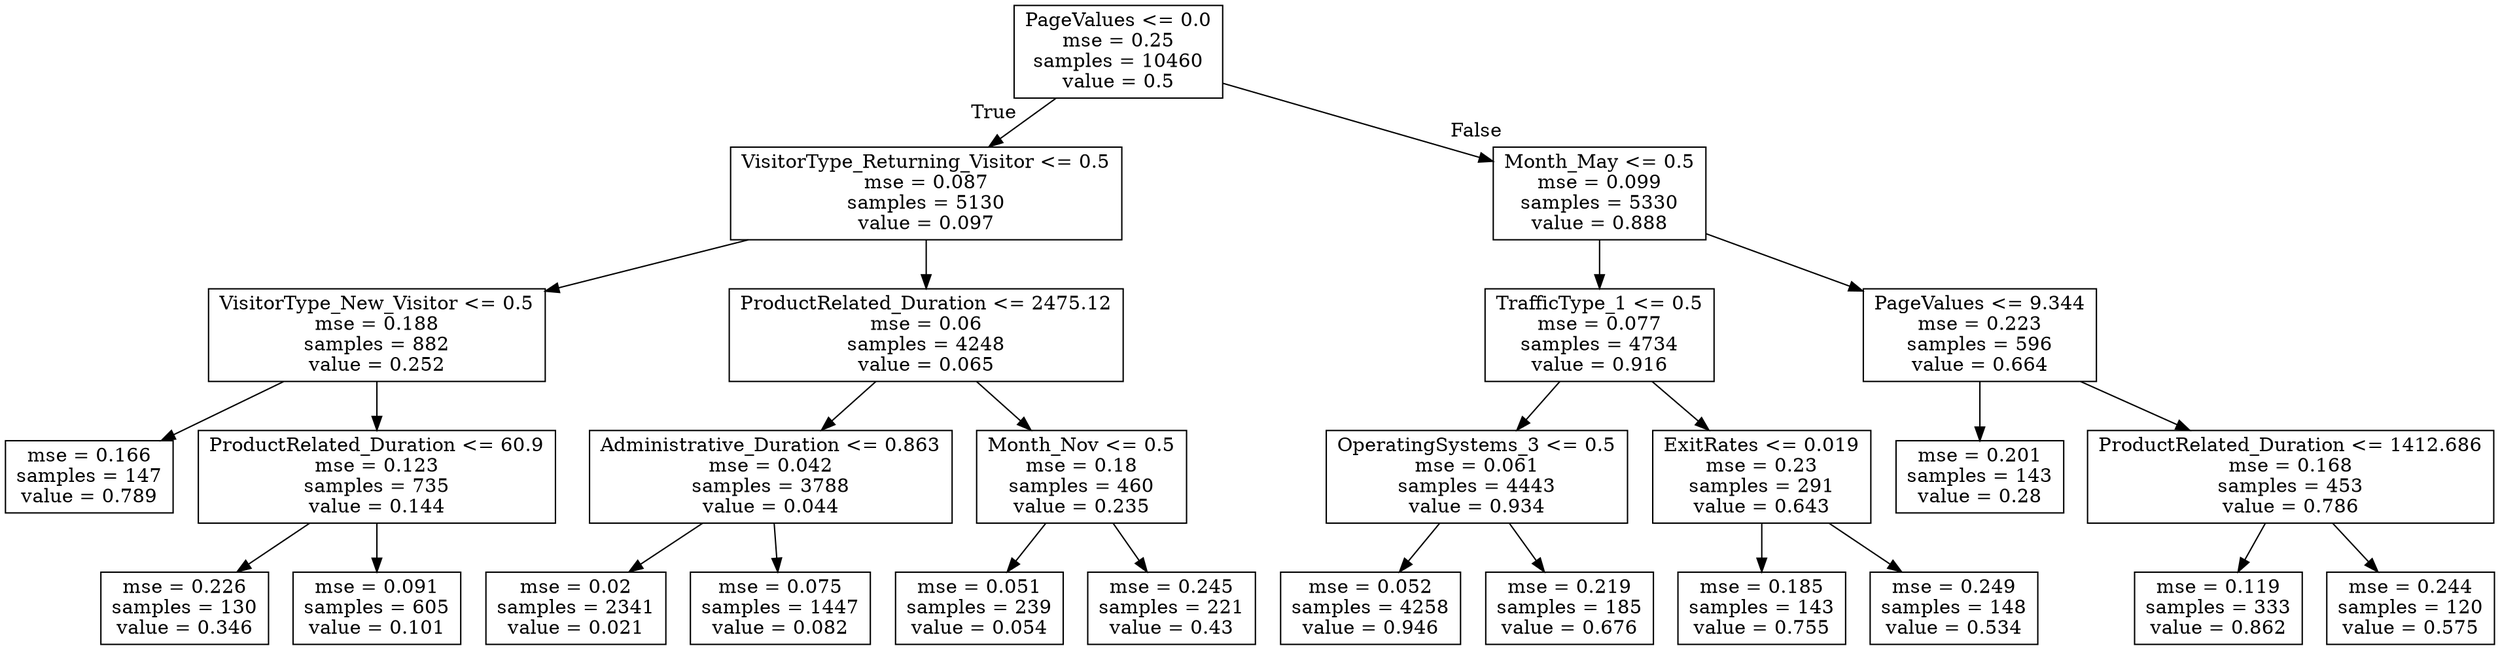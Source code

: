 digraph Tree {
node [shape=box] ;
0 [label="PageValues <= 0.0\nmse = 0.25\nsamples = 10460\nvalue = 0.5"] ;
1 [label="VisitorType_Returning_Visitor <= 0.5\nmse = 0.087\nsamples = 5130\nvalue = 0.097"] ;
0 -> 1 [labeldistance=2.5, labelangle=45, headlabel="True"] ;
2 [label="VisitorType_New_Visitor <= 0.5\nmse = 0.188\nsamples = 882\nvalue = 0.252"] ;
1 -> 2 ;
3 [label="mse = 0.166\nsamples = 147\nvalue = 0.789"] ;
2 -> 3 ;
4 [label="ProductRelated_Duration <= 60.9\nmse = 0.123\nsamples = 735\nvalue = 0.144"] ;
2 -> 4 ;
5 [label="mse = 0.226\nsamples = 130\nvalue = 0.346"] ;
4 -> 5 ;
6 [label="mse = 0.091\nsamples = 605\nvalue = 0.101"] ;
4 -> 6 ;
7 [label="ProductRelated_Duration <= 2475.12\nmse = 0.06\nsamples = 4248\nvalue = 0.065"] ;
1 -> 7 ;
8 [label="Administrative_Duration <= 0.863\nmse = 0.042\nsamples = 3788\nvalue = 0.044"] ;
7 -> 8 ;
9 [label="mse = 0.02\nsamples = 2341\nvalue = 0.021"] ;
8 -> 9 ;
10 [label="mse = 0.075\nsamples = 1447\nvalue = 0.082"] ;
8 -> 10 ;
11 [label="Month_Nov <= 0.5\nmse = 0.18\nsamples = 460\nvalue = 0.235"] ;
7 -> 11 ;
12 [label="mse = 0.051\nsamples = 239\nvalue = 0.054"] ;
11 -> 12 ;
13 [label="mse = 0.245\nsamples = 221\nvalue = 0.43"] ;
11 -> 13 ;
14 [label="Month_May <= 0.5\nmse = 0.099\nsamples = 5330\nvalue = 0.888"] ;
0 -> 14 [labeldistance=2.5, labelangle=-45, headlabel="False"] ;
15 [label="TrafficType_1 <= 0.5\nmse = 0.077\nsamples = 4734\nvalue = 0.916"] ;
14 -> 15 ;
16 [label="OperatingSystems_3 <= 0.5\nmse = 0.061\nsamples = 4443\nvalue = 0.934"] ;
15 -> 16 ;
17 [label="mse = 0.052\nsamples = 4258\nvalue = 0.946"] ;
16 -> 17 ;
18 [label="mse = 0.219\nsamples = 185\nvalue = 0.676"] ;
16 -> 18 ;
19 [label="ExitRates <= 0.019\nmse = 0.23\nsamples = 291\nvalue = 0.643"] ;
15 -> 19 ;
20 [label="mse = 0.185\nsamples = 143\nvalue = 0.755"] ;
19 -> 20 ;
21 [label="mse = 0.249\nsamples = 148\nvalue = 0.534"] ;
19 -> 21 ;
22 [label="PageValues <= 9.344\nmse = 0.223\nsamples = 596\nvalue = 0.664"] ;
14 -> 22 ;
23 [label="mse = 0.201\nsamples = 143\nvalue = 0.28"] ;
22 -> 23 ;
24 [label="ProductRelated_Duration <= 1412.686\nmse = 0.168\nsamples = 453\nvalue = 0.786"] ;
22 -> 24 ;
25 [label="mse = 0.119\nsamples = 333\nvalue = 0.862"] ;
24 -> 25 ;
26 [label="mse = 0.244\nsamples = 120\nvalue = 0.575"] ;
24 -> 26 ;
}